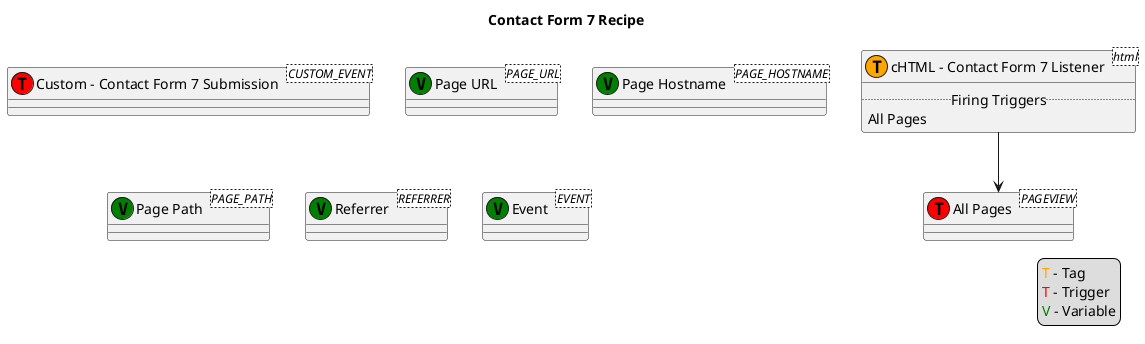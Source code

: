 @startuml
title Contact Form 7 Recipe
legend right
<color:orange>T</color> - Tag
<color:red>T</color> - Trigger
<color:green>V</color> - Variable
end legend
class "cHTML - Contact Form 7 Listener" as 01<html> << (T, orange) >> {
    .. Firing Triggers ..
    All Pages
}
class "Custom - Contact Form 7 Submission" as 15<CUSTOM_EVENT> << (T, red) >>
class "All Pages" as 2147479553<PAGEVIEW> << (T, red) >>
class "Page URL"<PAGE_URL> << (V, green) >>
class "Page Hostname"<PAGE_HOSTNAME> << (V, green) >>
class "Page Path"<PAGE_PATH> << (V, green) >>
class "Referrer"<REFERRER> << (V, green) >>
class "Event"<EVENT> << (V, green) >>
01 --> 2147479553
@enduml
